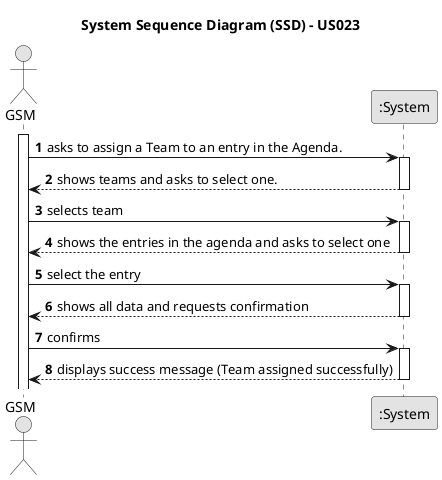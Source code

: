 @startuml
skinparam monochrome true
skinparam packageStyle rectangle
skinparam shadowing false

title System Sequence Diagram (SSD) - US023

autonumber

actor "GSM" as GSM
participant ":System" as System

activate GSM

    GSM -> System : asks to assign a Team to an entry in the Agenda.
    activate System

        System --> GSM : shows teams and asks to select one.
    deactivate System

    GSM -> System : selects team

    activate System

        System --> GSM : shows the entries in the agenda and asks to select one
    deactivate System

    GSM -> System : select the entry
    activate System

        System --> GSM : shows all data and requests confirmation
    deactivate System

    GSM -> System : confirms
    activate System

        System --> GSM :  displays success message (Team assigned successfully)
    deactivate System

@enduml